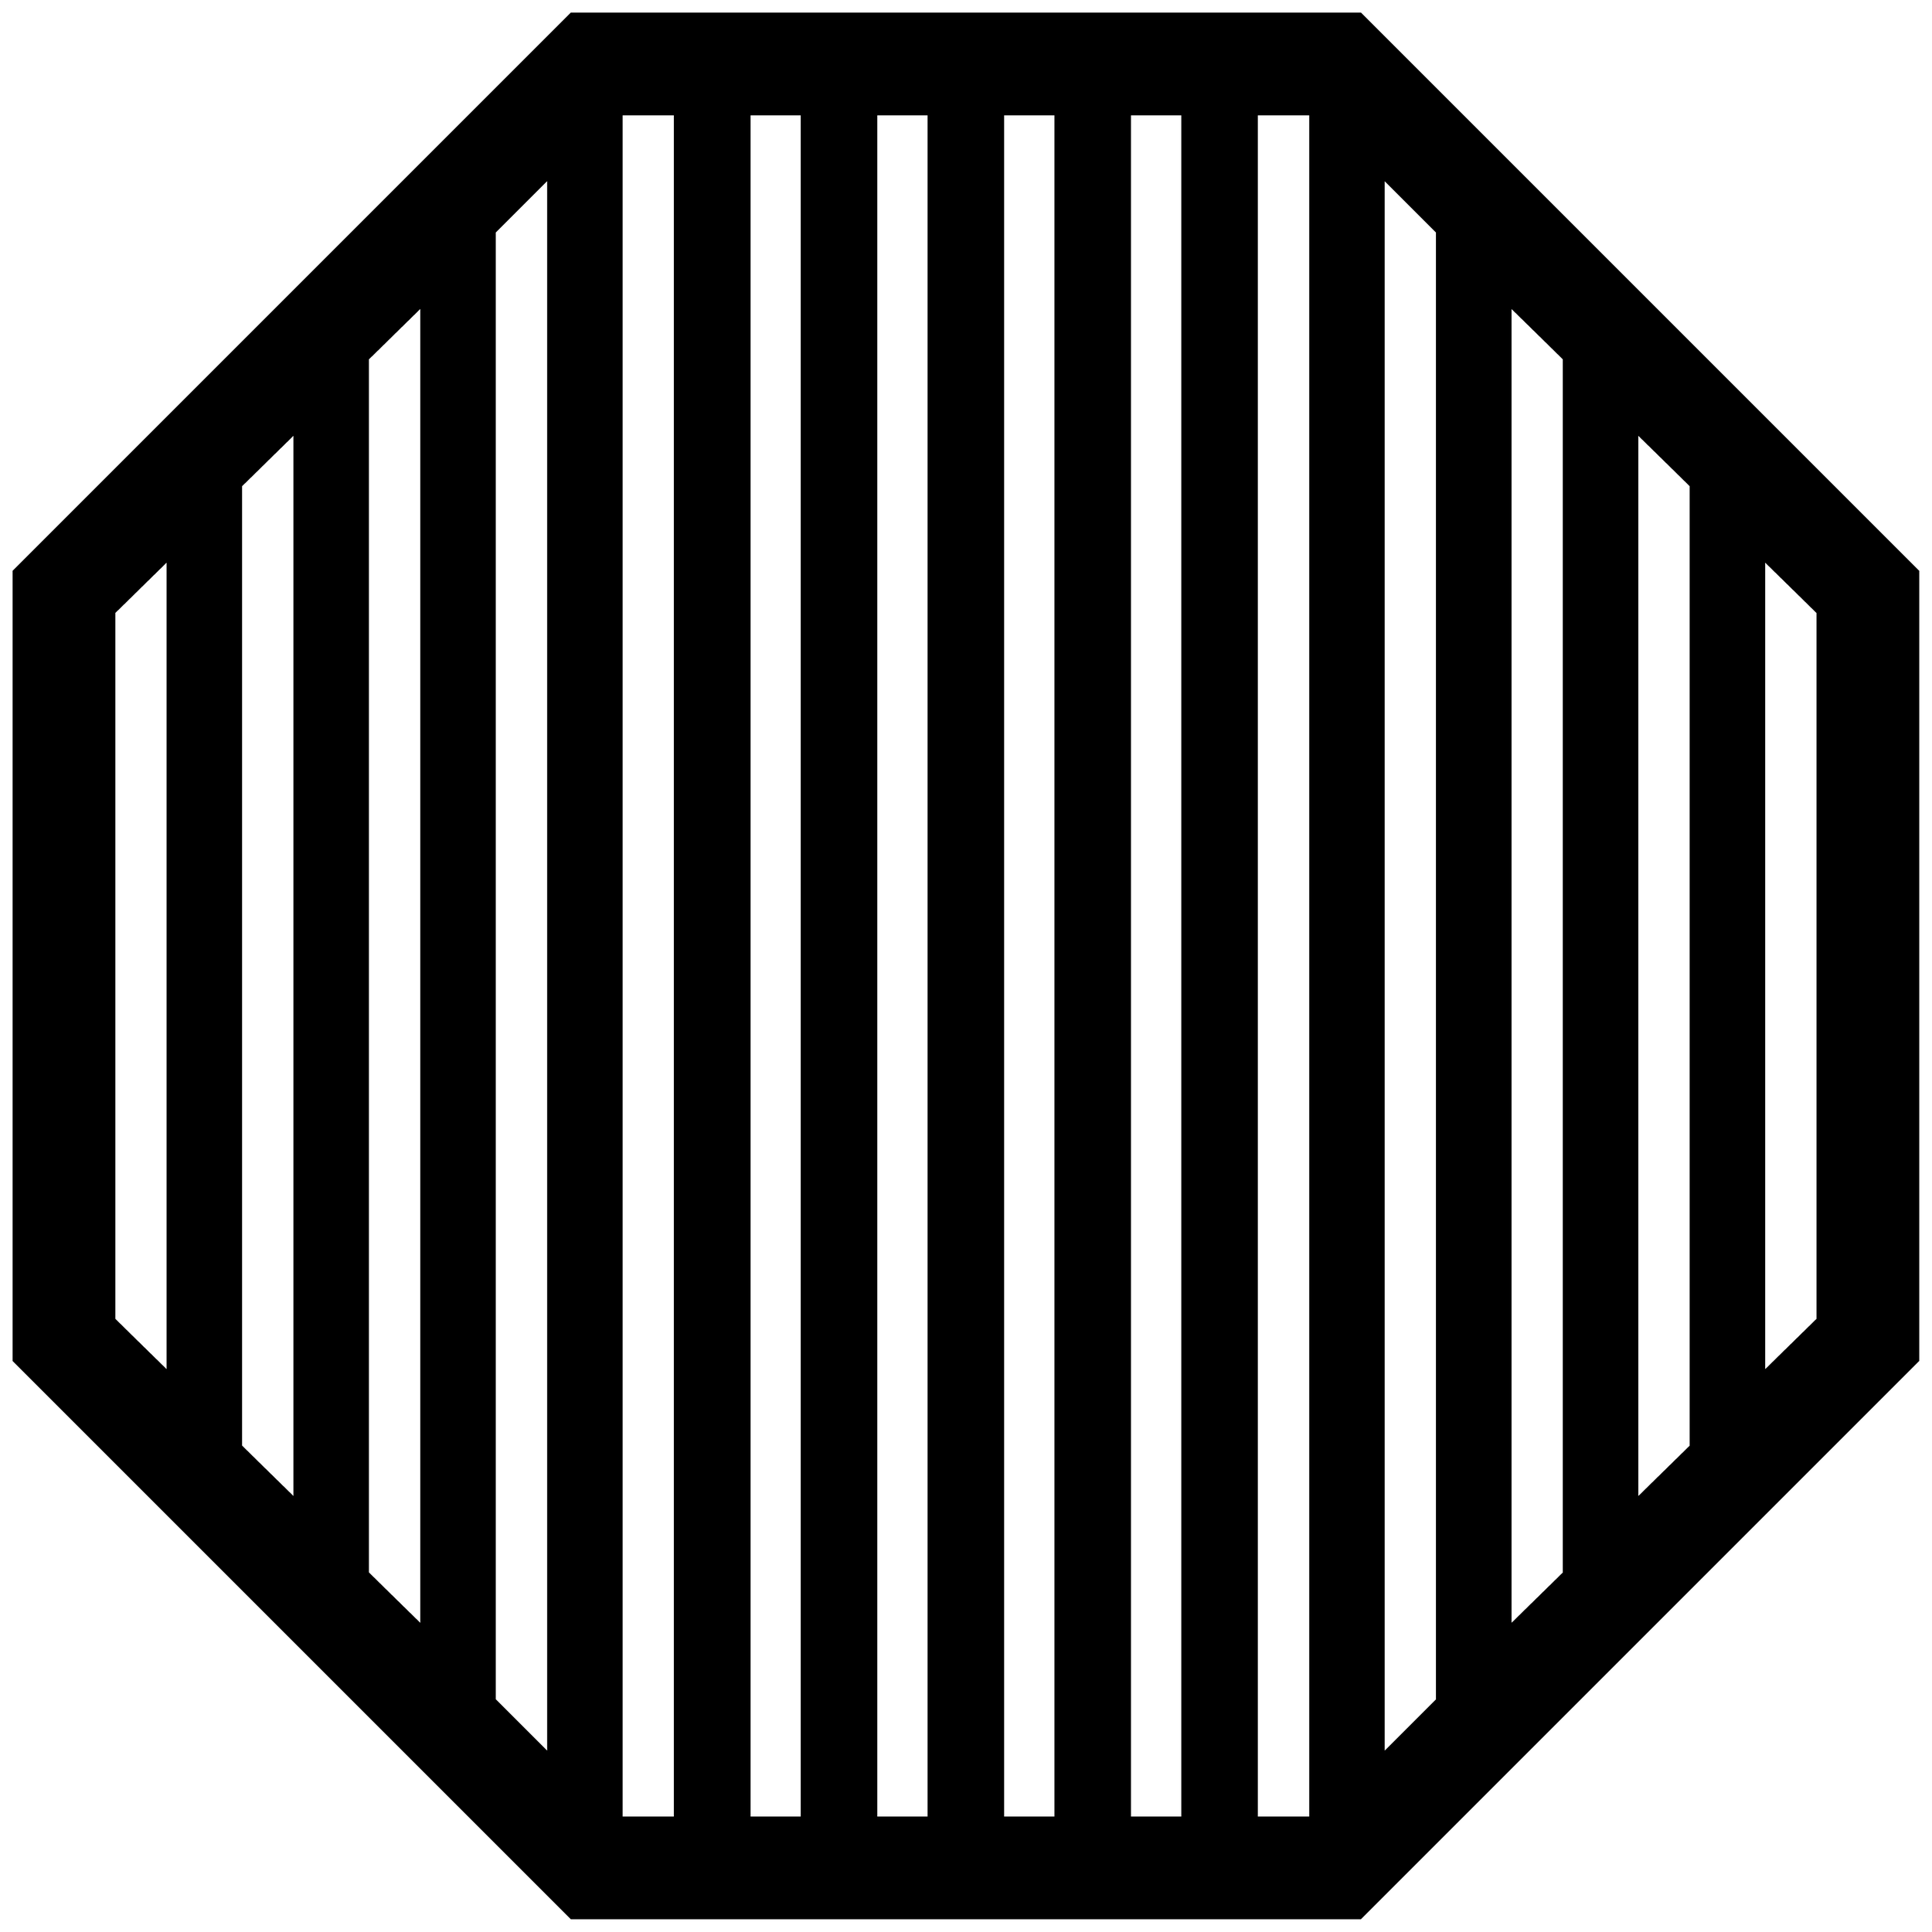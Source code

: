 


\begin{tikzpicture}[y=0.80pt, x=0.80pt, yscale=-1.0, xscale=1.0, inner sep=0pt, outer sep=0pt]
\begin{scope}[shift={(100.0,1709.0)},nonzero rule]
  \path[draw=.,fill=.,line width=1.600pt] (1970.0,-193.0) --
    (1416.0,361.0) -- (632.0,361.0) -- (78.0,-193.0) --
    (78.0,-977.0) -- (632.0,-1531.0) -- (1416.0,-1531.0) --
    (1970.0,-977.0) -- (1970.0,-193.0) -- cycle(1870.0,-234.0)
    -- (1870.0,-936.0) -- (1817.0,-988.0) -- (1817.0,-182.0) --
    (1870.0,-234.0) -- cycle(1744.0,-108.0) -- (1744.0,-1062.0)
    -- (1691.0,-1114.0) -- (1691.0,-56.0) -- (1744.0,-108.0) --
    cycle(1618.0,18.0) -- (1618.0,-1188.0) -- (1565.0,-1240.0)
    -- (1565.0,70.0) -- (1618.0,18.0) -- cycle(1492.0,144.0) --
    (1492.0,-1314.0) -- (1439.0,-1367.0) -- (1439.0,197.0) --
    (1492.0,144.0) -- cycle(1366.0,261.0) -- (1366.0,-1431.0) --
    (1313.0,-1431.0) -- (1313.0,261.0) -- (1366.0,261.0) --
    cycle(1239.0,261.0) -- (1239.0,-1431.0) -- (1187.0,-1431.0)
    -- (1187.0,261.0) -- (1239.0,261.0) -- cycle(1113.0,261.0)
    -- (1113.0,-1431.0) -- (1061.0,-1431.0) -- (1061.0,261.0) --
    (1113.0,261.0) -- cycle(987.0,261.0) -- (987.0,-1431.0) --
    (935.0,-1431.0) -- (935.0,261.0) -- (987.0,261.0) --
    cycle(861.0,261.0) -- (861.0,-1431.0) -- (809.0,-1431.0) --
    (809.0,261.0) -- (861.0,261.0) -- cycle(735.0,261.0) --
    (735.0,-1431.0) -- (682.0,-1431.0) -- (682.0,261.0) --
    (735.0,261.0) -- cycle(609.0,197.0) -- (609.0,-1367.0) --
    (556.0,-1314.0) -- (556.0,144.0) -- (609.0,197.0) --
    cycle(483.0,70.0) -- (483.0,-1240.0) -- (430.0,-1188.0) --
    (430.0,18.0) -- (483.0,70.0) -- cycle(357.0,-56.0) --
    (357.0,-1114.0) -- (304.0,-1062.0) -- (304.0,-108.0) --
    (357.0,-56.0) -- cycle(231.0,-182.0) -- (231.0,-988.0) --
    (178.0,-936.0) -- (178.0,-234.0) -- (231.0,-182.0) -- cycle;
\end{scope}

\end{tikzpicture}

